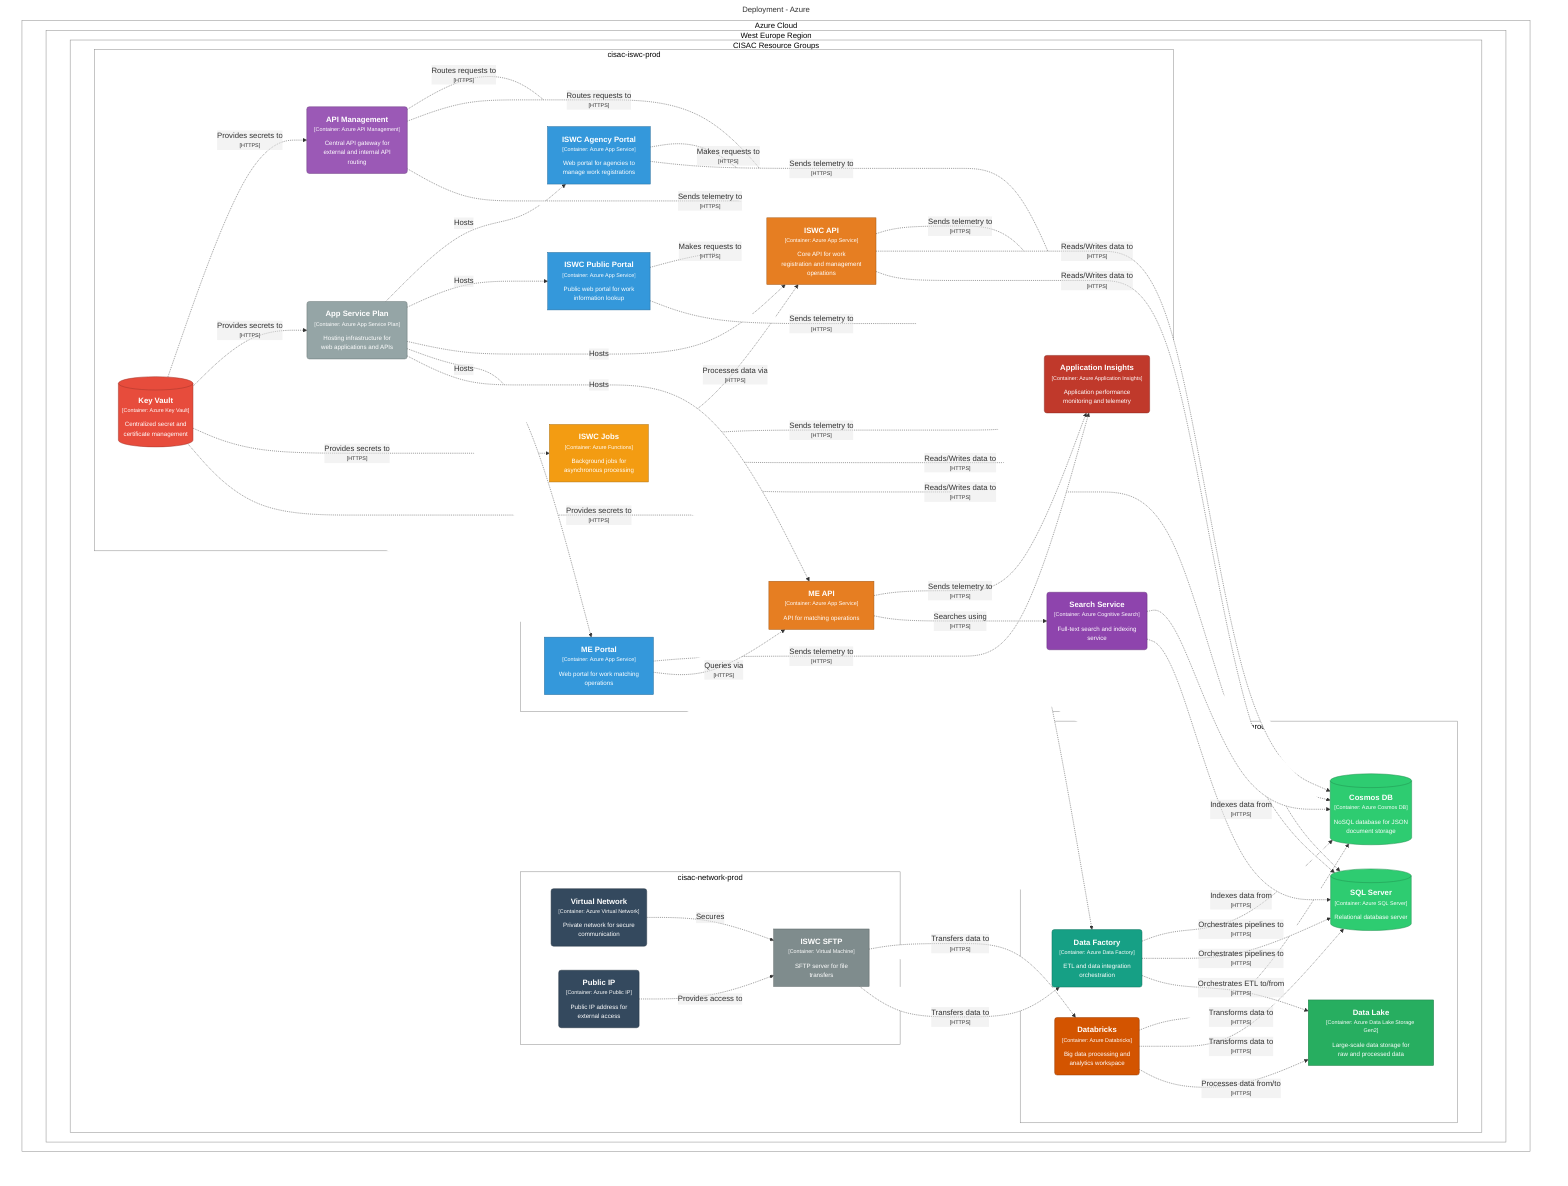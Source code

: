 graph TB
  linkStyle default fill:#ffffff

  subgraph diagram ["Deployment - Azure"]
    style diagram fill:#ffffff,stroke:#ffffff

    subgraph 99 ["Azure Cloud"]
      style 99 fill:#ffffff,stroke:#888888,color:#000000

      subgraph 100 ["West Europe Region"]
        style 100 fill:#ffffff,stroke:#888888,color:#000000

        subgraph 101 ["CISAC Resource Groups"]
          style 101 fill:#ffffff,stroke:#888888,color:#000000

          subgraph 102 ["cisac-iswc-prod"]
            style 102 fill:#ffffff,stroke:#888888,color:#000000

            103("<div style='font-weight: bold'>API Management</div><div style='font-size: 70%; margin-top: 0px'>[Container: Azure API Management]</div><div style='font-size: 80%; margin-top:10px'>Central API gateway for<br />external and internal API<br />routing</div>")
            style 103 fill:#9b59b6,stroke:#6c3e7f,color:#ffffff
            104("<div style='font-weight: bold'>App Service Plan</div><div style='font-size: 70%; margin-top: 0px'>[Container: Azure App Service Plan]</div><div style='font-size: 80%; margin-top:10px'>Hosting infrastructure for<br />web applications and APIs</div>")
            style 104 fill:#95a5a6,stroke:#687374,color:#ffffff
            105["<div style='font-weight: bold'>ISWC Agency Portal</div><div style='font-size: 70%; margin-top: 0px'>[Container: Azure App Service]</div><div style='font-size: 80%; margin-top:10px'>Web portal for agencies to<br />manage work registrations</div>"]
            style 105 fill:#3498db,stroke:#246a99,color:#ffffff
            108["<div style='font-weight: bold'>ISWC Public Portal</div><div style='font-size: 70%; margin-top: 0px'>[Container: Azure App Service]</div><div style='font-size: 80%; margin-top:10px'>Public web portal for work<br />information lookup</div>"]
            style 108 fill:#3498db,stroke:#246a99,color:#ffffff
            110["<div style='font-weight: bold'>ISWC API</div><div style='font-size: 70%; margin-top: 0px'>[Container: Azure App Service]</div><div style='font-size: 80%; margin-top:10px'>Core API for work<br />registration and management<br />operations</div>"]
            style 110 fill:#e67e22,stroke:#a15817,color:#ffffff
            115["<div style='font-weight: bold'>ISWC Jobs</div><div style='font-size: 70%; margin-top: 0px'>[Container: Azure Functions]</div><div style='font-size: 80%; margin-top:10px'>Background jobs for<br />asynchronous processing</div>"]
            style 115 fill:#f39c12,stroke:#aa6d0c,color:#ffffff
            117[("<div style='font-weight: bold'>Key Vault</div><div style='font-size: 70%; margin-top: 0px'>[Container: Azure Key Vault]</div><div style='font-size: 80%; margin-top:10px'>Centralized secret and<br />certificate management</div>")]
            style 117 fill:#e74c3c,stroke:#a1352a,color:#ffffff
            121("<div style='font-weight: bold'>Application Insights</div><div style='font-size: 70%; margin-top: 0px'>[Container: Azure Application Insights]</div><div style='font-size: 80%; margin-top:10px'>Application performance<br />monitoring and telemetry</div>")
            style 121 fill:#c0392b,stroke:#86271e,color:#ffffff
          end

          subgraph 127 ["cisac-data-prod"]
            style 127 fill:#ffffff,stroke:#888888,color:#000000

            128("<div style='font-weight: bold'>Databricks</div><div style='font-size: 70%; margin-top: 0px'>[Container: Azure Databricks]</div><div style='font-size: 80%; margin-top:10px'>Big data processing and<br />analytics workspace</div>")
            style 128 fill:#d35400,stroke:#933a00,color:#ffffff
            129("<div style='font-weight: bold'>Data Factory</div><div style='font-size: 70%; margin-top: 0px'>[Container: Azure Data Factory]</div><div style='font-size: 80%; margin-top:10px'>ETL and data integration<br />orchestration</div>")
            style 129 fill:#16a085,stroke:#0f705d,color:#ffffff
            131[("<div style='font-weight: bold'>Cosmos DB</div><div style='font-size: 70%; margin-top: 0px'>[Container: Azure Cosmos DB]</div><div style='font-size: 80%; margin-top:10px'>NoSQL database for JSON<br />document storage</div>")]
            style 131 fill:#2ecc71,stroke:#208e4f,color:#ffffff
            136[("<div style='font-weight: bold'>SQL Server</div><div style='font-size: 70%; margin-top: 0px'>[Container: Azure SQL Server]</div><div style='font-size: 80%; margin-top:10px'>Relational database server</div>")]
            style 136 fill:#2ecc71,stroke:#208e4f,color:#ffffff
            141["<div style='font-weight: bold'>Data Lake</div><div style='font-size: 70%; margin-top: 0px'>[Container: Azure Data Lake Storage Gen2]</div><div style='font-size: 80%; margin-top:10px'>Large-scale data storage for<br />raw and processed data</div>"]
            style 141 fill:#27ae60,stroke:#1b7943,color:#ffffff
          end

          subgraph 144 ["cisac-me-prod"]
            style 144 fill:#ffffff,stroke:#888888,color:#000000

            145["<div style='font-weight: bold'>ME Portal</div><div style='font-size: 70%; margin-top: 0px'>[Container: Azure App Service]</div><div style='font-size: 80%; margin-top:10px'>Web portal for work matching<br />operations</div>"]
            style 145 fill:#3498db,stroke:#246a99,color:#ffffff
            148["<div style='font-weight: bold'>ME API</div><div style='font-size: 70%; margin-top: 0px'>[Container: Azure App Service]</div><div style='font-size: 80%; margin-top:10px'>API for matching operations</div>"]
            style 148 fill:#e67e22,stroke:#a15817,color:#ffffff
            152("<div style='font-weight: bold'>Search Service</div><div style='font-size: 70%; margin-top: 0px'>[Container: Azure Cognitive Search]</div><div style='font-size: 80%; margin-top:10px'>Full-text search and indexing<br />service</div>")
            style 152 fill:#8e44ad,stroke:#632f79,color:#ffffff
          end

          subgraph 156 ["cisac-network-prod"]
            style 156 fill:#ffffff,stroke:#888888,color:#000000

            157("<div style='font-weight: bold'>Virtual Network</div><div style='font-size: 70%; margin-top: 0px'>[Container: Azure Virtual Network]</div><div style='font-size: 80%; margin-top:10px'>Private network for secure<br />communication</div>")
            style 157 fill:#34495e,stroke:#243341,color:#ffffff
            158("<div style='font-weight: bold'>Public IP</div><div style='font-size: 70%; margin-top: 0px'>[Container: Azure Public IP]</div><div style='font-size: 80%; margin-top:10px'>Public IP address for<br />external access</div>")
            style 158 fill:#34495e,stroke:#243341,color:#ffffff
            159["<div style='font-weight: bold'>ISWC SFTP</div><div style='font-size: 70%; margin-top: 0px'>[Container: Virtual Machine]</div><div style='font-size: 80%; margin-top:10px'>SFTP server for file<br />transfers</div>"]
            style 159 fill:#7f8c8d,stroke:#586262,color:#ffffff
          end

        end

      end

    end

    103-. "<div>Routes requests to</div><div style='font-size: 70%'>[HTTPS]</div>" .->105
    104-. "<div>Hosts</div><div style='font-size: 70%'></div>" .->105
    104-. "<div>Hosts</div><div style='font-size: 70%'></div>" .->108
    103-. "<div>Routes requests to</div><div style='font-size: 70%'>[HTTPS]</div>" .->110
    104-. "<div>Hosts</div><div style='font-size: 70%'></div>" .->110
    105-. "<div>Makes requests to</div><div style='font-size: 70%'>[HTTPS]</div>" .->110
    108-. "<div>Makes requests to</div><div style='font-size: 70%'>[HTTPS]</div>" .->110
    115-. "<div>Processes data via</div><div style='font-size: 70%'>[HTTPS]</div>" .->110
    117-. "<div>Provides secrets to</div><div style='font-size: 70%'>[HTTPS]</div>" .->103
    117-. "<div>Provides secrets to</div><div style='font-size: 70%'>[HTTPS]</div>" .->104
    117-. "<div>Provides secrets to</div><div style='font-size: 70%'>[HTTPS]</div>" .->115
    103-. "<div>Sends telemetry to</div><div style='font-size: 70%'>[HTTPS]</div>" .->121
    105-. "<div>Sends telemetry to</div><div style='font-size: 70%'>[HTTPS]</div>" .->121
    108-. "<div>Sends telemetry to</div><div style='font-size: 70%'>[HTTPS]</div>" .->121
    110-. "<div>Sends telemetry to</div><div style='font-size: 70%'>[HTTPS]</div>" .->121
    115-. "<div>Sends telemetry to</div><div style='font-size: 70%'>[HTTPS]</div>" .->121
    117-. "<div>Provides secrets to</div><div style='font-size: 70%'>[HTTPS]</div>" .->129
    110-. "<div>Reads/Writes data to</div><div style='font-size: 70%'>[HTTPS]</div>" .->131
    115-. "<div>Reads/Writes data to</div><div style='font-size: 70%'>[HTTPS]</div>" .->131
    128-. "<div>Transforms data to</div><div style='font-size: 70%'>[HTTPS]</div>" .->131
    129-. "<div>Orchestrates pipelines to</div><div style='font-size: 70%'>[HTTPS]</div>" .->131
    110-. "<div>Reads/Writes data to</div><div style='font-size: 70%'>[HTTPS]</div>" .->136
    115-. "<div>Reads/Writes data to</div><div style='font-size: 70%'>[HTTPS]</div>" .->136
    128-. "<div>Transforms data to</div><div style='font-size: 70%'>[HTTPS]</div>" .->136
    129-. "<div>Orchestrates pipelines to</div><div style='font-size: 70%'>[HTTPS]</div>" .->136
    128-. "<div>Processes data from/to</div><div style='font-size: 70%'>[HTTPS]</div>" .->141
    129-. "<div>Orchestrates ETL to/from</div><div style='font-size: 70%'>[HTTPS]</div>" .->141
    104-. "<div>Hosts</div><div style='font-size: 70%'></div>" .->145
    145-. "<div>Sends telemetry to</div><div style='font-size: 70%'>[HTTPS]</div>" .->121
    104-. "<div>Hosts</div><div style='font-size: 70%'></div>" .->148
    148-. "<div>Sends telemetry to</div><div style='font-size: 70%'>[HTTPS]</div>" .->121
    145-. "<div>Queries via</div><div style='font-size: 70%'>[HTTPS]</div>" .->148
    152-. "<div>Indexes data from</div><div style='font-size: 70%'>[HTTPS]</div>" .->131
    152-. "<div>Indexes data from</div><div style='font-size: 70%'>[HTTPS]</div>" .->136
    148-. "<div>Searches using</div><div style='font-size: 70%'>[HTTPS]</div>" .->152
    159-. "<div>Transfers data to</div><div style='font-size: 70%'>[HTTPS]</div>" .->128
    159-. "<div>Transfers data to</div><div style='font-size: 70%'>[HTTPS]</div>" .->129
    157-. "<div>Secures</div><div style='font-size: 70%'></div>" .->159
    158-. "<div>Provides access to</div><div style='font-size: 70%'></div>" .->159
  end